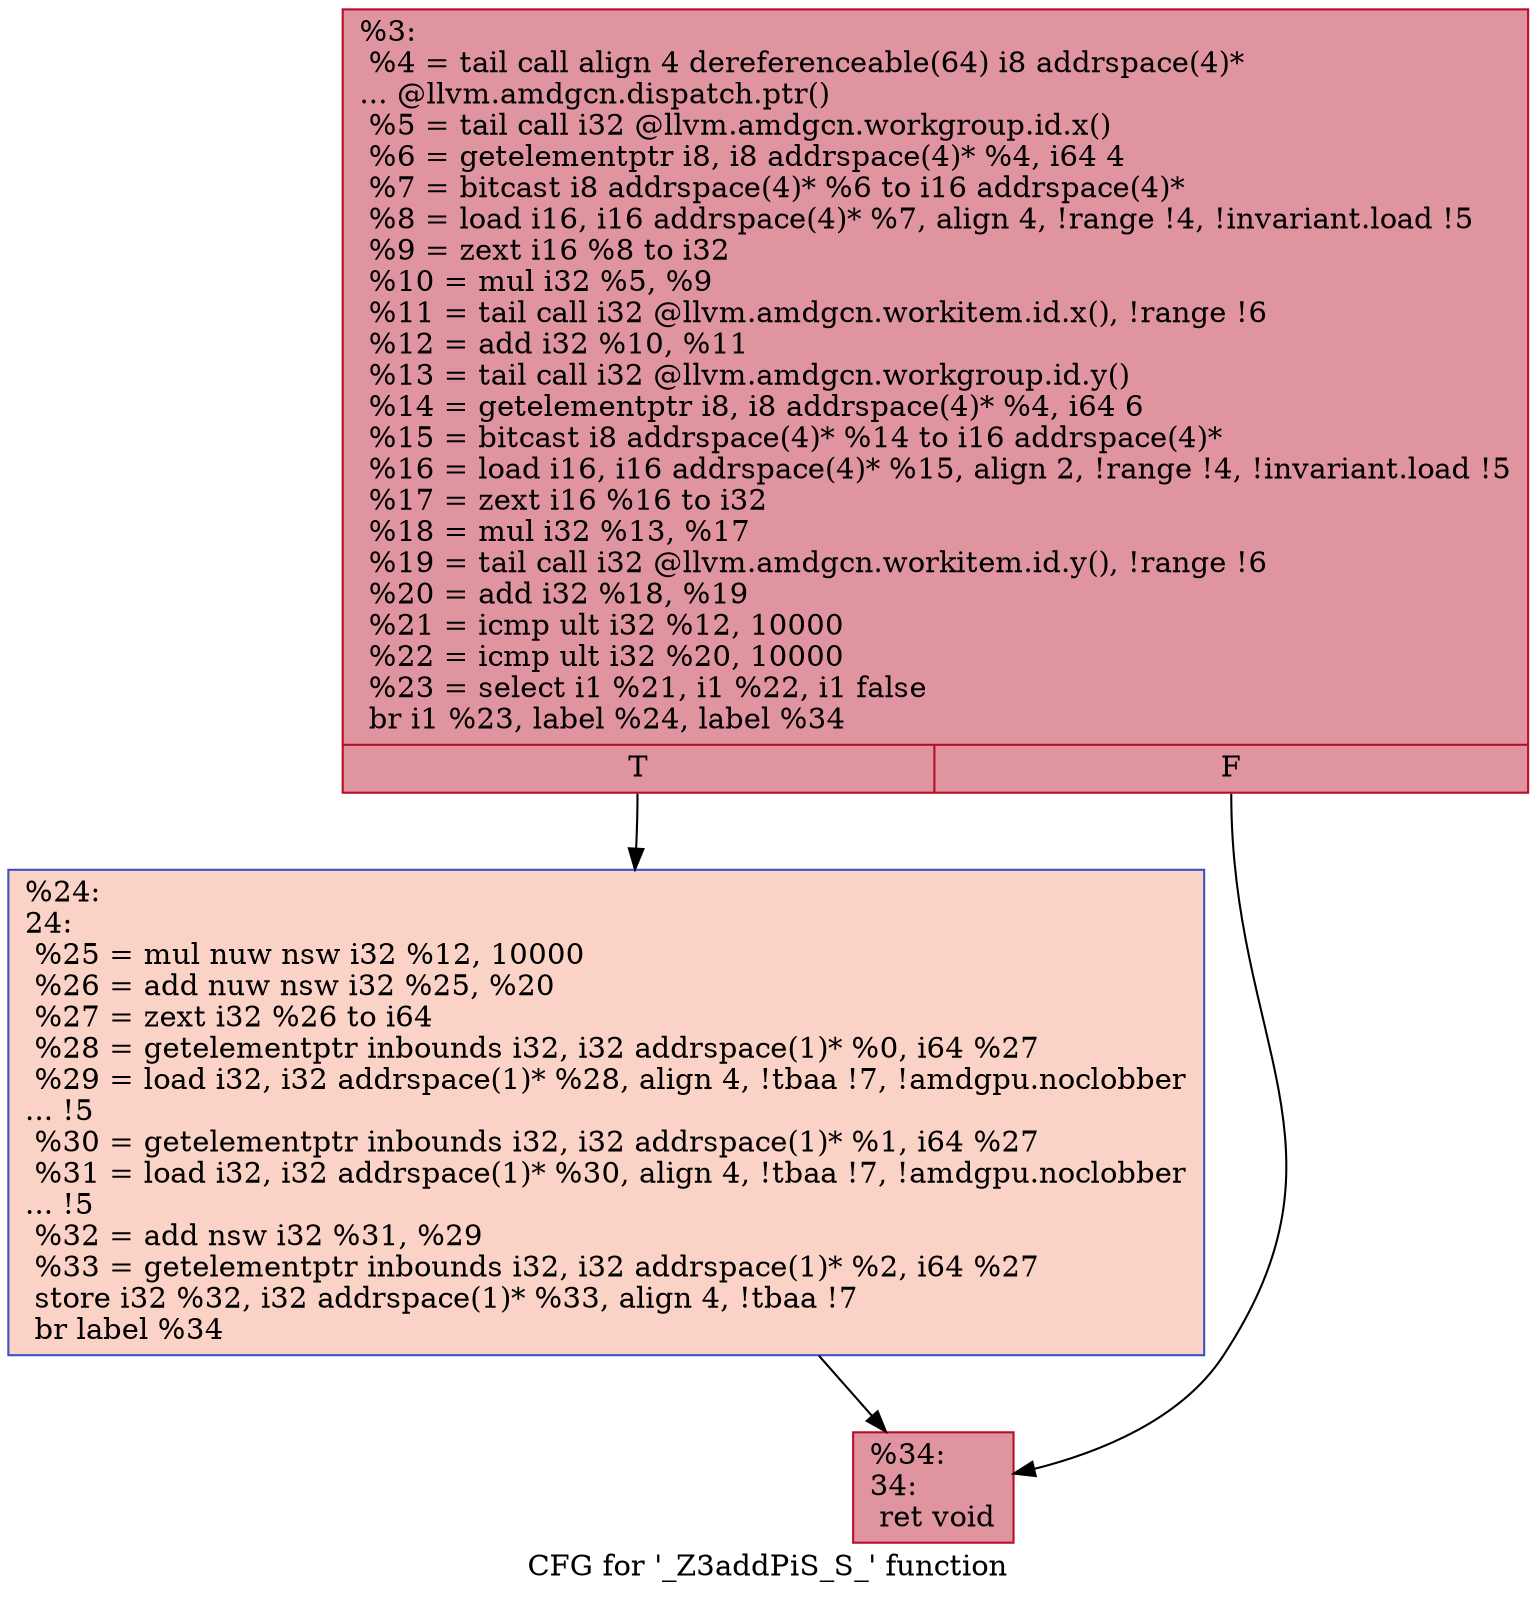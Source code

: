 digraph "CFG for '_Z3addPiS_S_' function" {
	label="CFG for '_Z3addPiS_S_' function";

	Node0x4a71350 [shape=record,color="#b70d28ff", style=filled, fillcolor="#b70d2870",label="{%3:\l  %4 = tail call align 4 dereferenceable(64) i8 addrspace(4)*\l... @llvm.amdgcn.dispatch.ptr()\l  %5 = tail call i32 @llvm.amdgcn.workgroup.id.x()\l  %6 = getelementptr i8, i8 addrspace(4)* %4, i64 4\l  %7 = bitcast i8 addrspace(4)* %6 to i16 addrspace(4)*\l  %8 = load i16, i16 addrspace(4)* %7, align 4, !range !4, !invariant.load !5\l  %9 = zext i16 %8 to i32\l  %10 = mul i32 %5, %9\l  %11 = tail call i32 @llvm.amdgcn.workitem.id.x(), !range !6\l  %12 = add i32 %10, %11\l  %13 = tail call i32 @llvm.amdgcn.workgroup.id.y()\l  %14 = getelementptr i8, i8 addrspace(4)* %4, i64 6\l  %15 = bitcast i8 addrspace(4)* %14 to i16 addrspace(4)*\l  %16 = load i16, i16 addrspace(4)* %15, align 2, !range !4, !invariant.load !5\l  %17 = zext i16 %16 to i32\l  %18 = mul i32 %13, %17\l  %19 = tail call i32 @llvm.amdgcn.workitem.id.y(), !range !6\l  %20 = add i32 %18, %19\l  %21 = icmp ult i32 %12, 10000\l  %22 = icmp ult i32 %20, 10000\l  %23 = select i1 %21, i1 %22, i1 false\l  br i1 %23, label %24, label %34\l|{<s0>T|<s1>F}}"];
	Node0x4a71350:s0 -> Node0x4a74e40;
	Node0x4a71350:s1 -> Node0x4a74ed0;
	Node0x4a74e40 [shape=record,color="#3d50c3ff", style=filled, fillcolor="#f59c7d70",label="{%24:\l24:                                               \l  %25 = mul nuw nsw i32 %12, 10000\l  %26 = add nuw nsw i32 %25, %20\l  %27 = zext i32 %26 to i64\l  %28 = getelementptr inbounds i32, i32 addrspace(1)* %0, i64 %27\l  %29 = load i32, i32 addrspace(1)* %28, align 4, !tbaa !7, !amdgpu.noclobber\l... !5\l  %30 = getelementptr inbounds i32, i32 addrspace(1)* %1, i64 %27\l  %31 = load i32, i32 addrspace(1)* %30, align 4, !tbaa !7, !amdgpu.noclobber\l... !5\l  %32 = add nsw i32 %31, %29\l  %33 = getelementptr inbounds i32, i32 addrspace(1)* %2, i64 %27\l  store i32 %32, i32 addrspace(1)* %33, align 4, !tbaa !7\l  br label %34\l}"];
	Node0x4a74e40 -> Node0x4a74ed0;
	Node0x4a74ed0 [shape=record,color="#b70d28ff", style=filled, fillcolor="#b70d2870",label="{%34:\l34:                                               \l  ret void\l}"];
}

